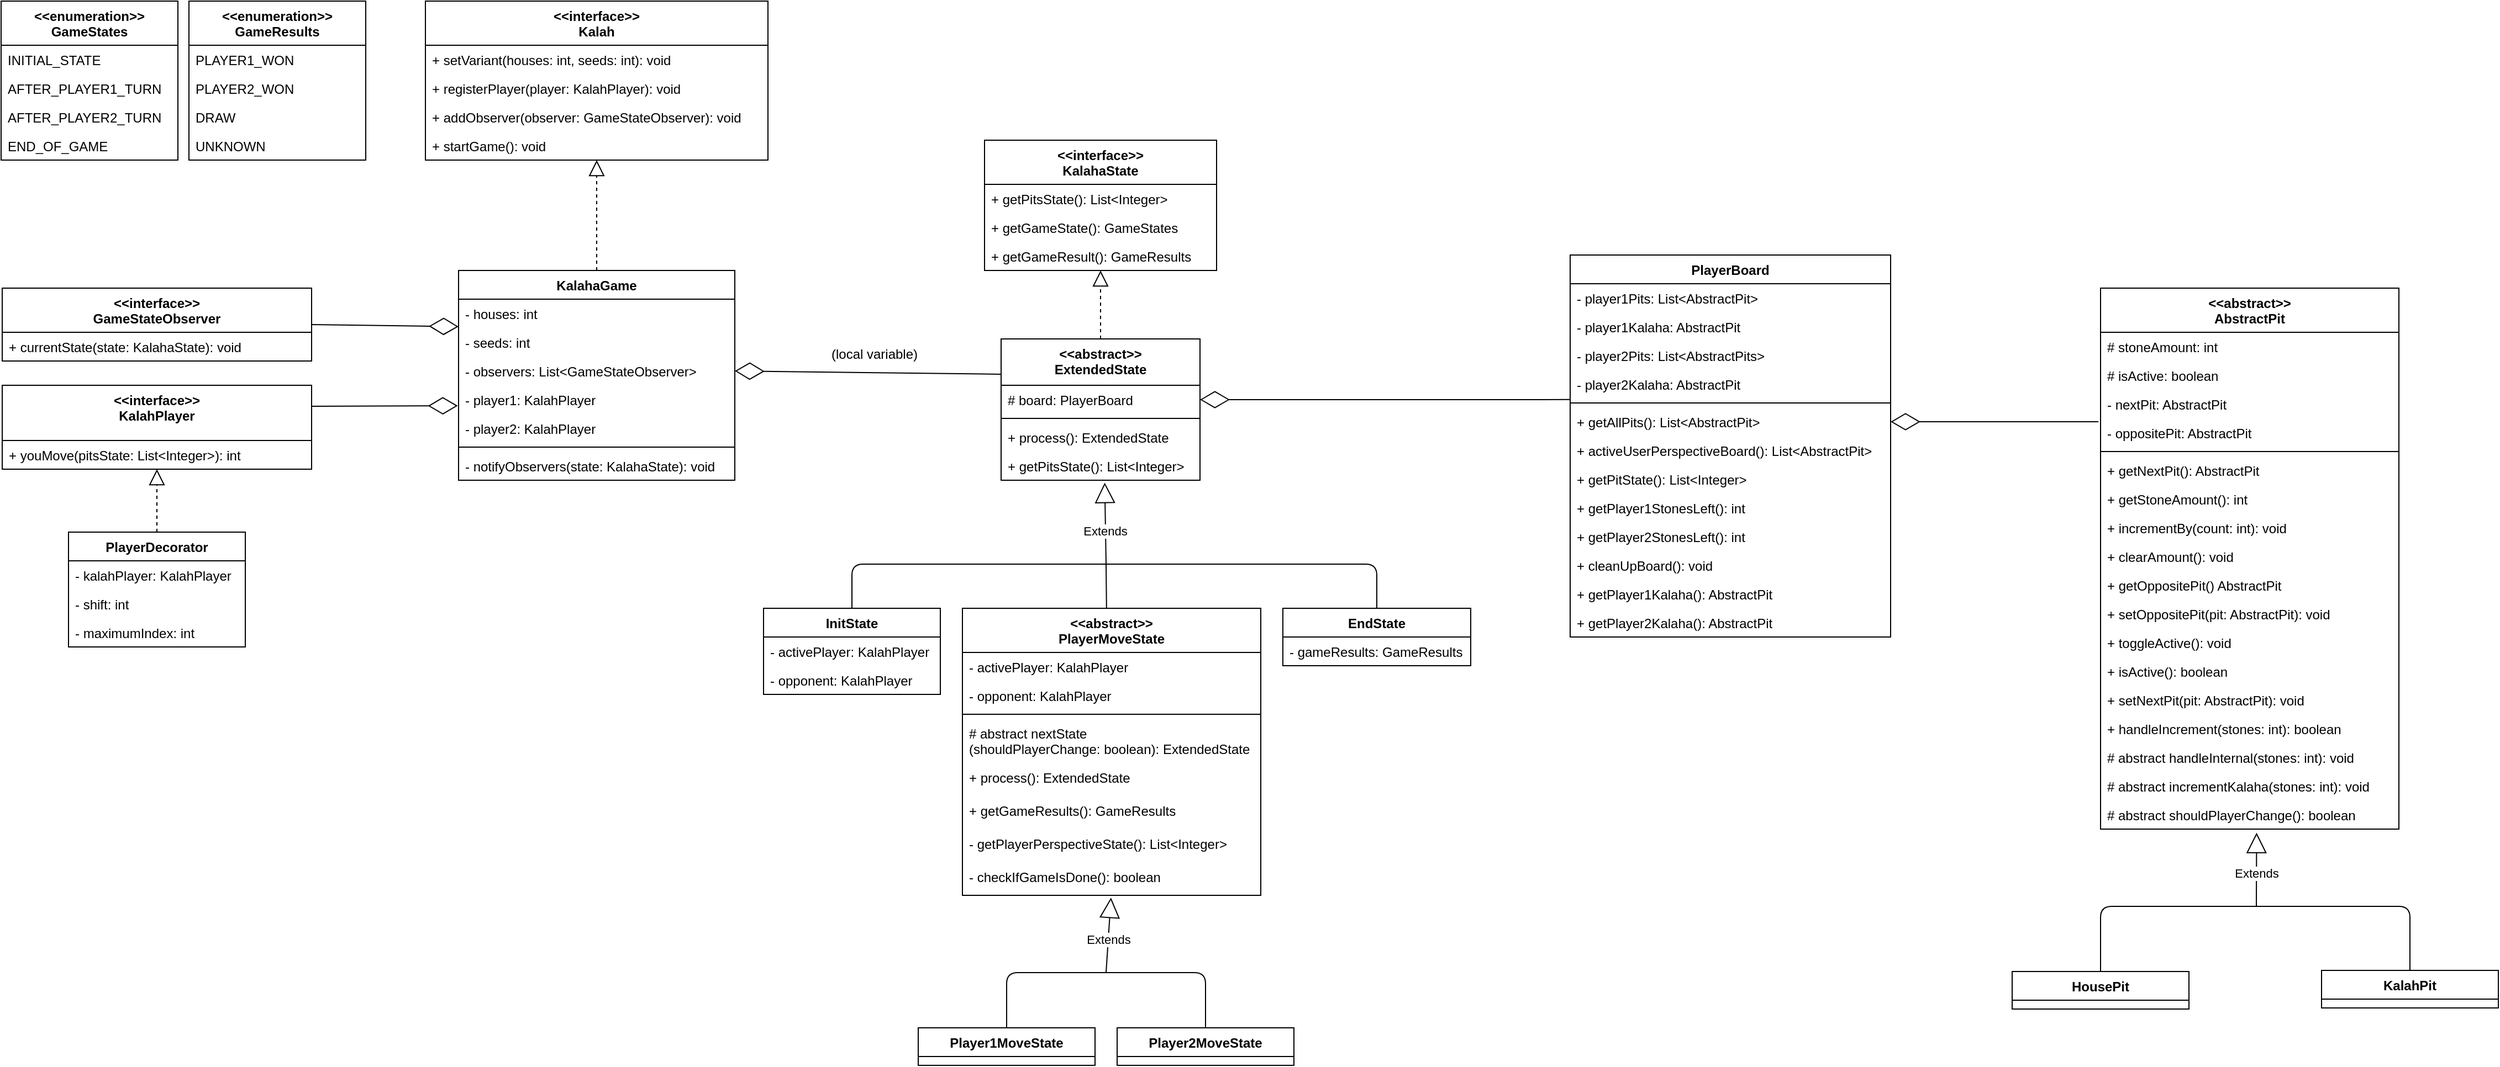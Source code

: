 <mxfile version="14.6.13" type="device"><diagram id="C5RBs43oDa-KdzZeNtuy" name="Page-1"><mxGraphModel dx="2145" dy="1399" grid="1" gridSize="10" guides="1" tooltips="1" connect="1" arrows="1" fold="1" page="1" pageScale="1" pageWidth="827" pageHeight="1169" math="0" shadow="0"><root><mxCell id="WIyWlLk6GJQsqaUBKTNV-0"/><mxCell id="WIyWlLk6GJQsqaUBKTNV-1" parent="WIyWlLk6GJQsqaUBKTNV-0"/><mxCell id="I5Z_wBE2CH7fRbXkbS-5-0" value="&lt;&lt;interface&gt;&gt;&#10;KalahaState" style="swimlane;fontStyle=1;align=center;verticalAlign=top;childLayout=stackLayout;horizontal=1;startSize=40;horizontalStack=0;resizeParent=1;resizeParentMax=0;resizeLast=0;collapsible=1;marginBottom=0;" vertex="1" parent="WIyWlLk6GJQsqaUBKTNV-1"><mxGeometry x="1850" y="416" width="210" height="118" as="geometry"/></mxCell><mxCell id="I5Z_wBE2CH7fRbXkbS-5-1" value="+ getPitsState(): List&lt;Integer&gt;" style="text;strokeColor=none;fillColor=none;align=left;verticalAlign=top;spacingLeft=4;spacingRight=4;overflow=hidden;rotatable=0;points=[[0,0.5],[1,0.5]];portConstraint=eastwest;" vertex="1" parent="I5Z_wBE2CH7fRbXkbS-5-0"><mxGeometry y="40" width="210" height="26" as="geometry"/></mxCell><mxCell id="I5Z_wBE2CH7fRbXkbS-5-3" value="+ getGameState(): GameStates" style="text;strokeColor=none;fillColor=none;align=left;verticalAlign=top;spacingLeft=4;spacingRight=4;overflow=hidden;rotatable=0;points=[[0,0.5],[1,0.5]];portConstraint=eastwest;" vertex="1" parent="I5Z_wBE2CH7fRbXkbS-5-0"><mxGeometry y="66" width="210" height="26" as="geometry"/></mxCell><mxCell id="I5Z_wBE2CH7fRbXkbS-5-17" value="+ getGameResult(): GameResults" style="text;strokeColor=none;fillColor=none;align=left;verticalAlign=top;spacingLeft=4;spacingRight=4;overflow=hidden;rotatable=0;points=[[0,0.5],[1,0.5]];portConstraint=eastwest;" vertex="1" parent="I5Z_wBE2CH7fRbXkbS-5-0"><mxGeometry y="92" width="210" height="26" as="geometry"/></mxCell><mxCell id="I5Z_wBE2CH7fRbXkbS-5-4" value="&lt;&lt;enumeration&gt;&gt;&#10;GameResults" style="swimlane;fontStyle=1;align=center;verticalAlign=top;childLayout=stackLayout;horizontal=1;startSize=40;horizontalStack=0;resizeParent=1;resizeParentMax=0;resizeLast=0;collapsible=1;marginBottom=0;" vertex="1" parent="WIyWlLk6GJQsqaUBKTNV-1"><mxGeometry x="1130" y="290" width="160" height="144" as="geometry"/></mxCell><mxCell id="I5Z_wBE2CH7fRbXkbS-5-5" value="PLAYER1_WON" style="text;strokeColor=none;fillColor=none;align=left;verticalAlign=top;spacingLeft=4;spacingRight=4;overflow=hidden;rotatable=0;points=[[0,0.5],[1,0.5]];portConstraint=eastwest;" vertex="1" parent="I5Z_wBE2CH7fRbXkbS-5-4"><mxGeometry y="40" width="160" height="26" as="geometry"/></mxCell><mxCell id="I5Z_wBE2CH7fRbXkbS-5-14" value="PLAYER2_WON" style="text;strokeColor=none;fillColor=none;align=left;verticalAlign=top;spacingLeft=4;spacingRight=4;overflow=hidden;rotatable=0;points=[[0,0.5],[1,0.5]];portConstraint=eastwest;" vertex="1" parent="I5Z_wBE2CH7fRbXkbS-5-4"><mxGeometry y="66" width="160" height="26" as="geometry"/></mxCell><mxCell id="I5Z_wBE2CH7fRbXkbS-5-15" value="DRAW" style="text;strokeColor=none;fillColor=none;align=left;verticalAlign=top;spacingLeft=4;spacingRight=4;overflow=hidden;rotatable=0;points=[[0,0.5],[1,0.5]];portConstraint=eastwest;" vertex="1" parent="I5Z_wBE2CH7fRbXkbS-5-4"><mxGeometry y="92" width="160" height="26" as="geometry"/></mxCell><mxCell id="I5Z_wBE2CH7fRbXkbS-5-16" value="UNKNOWN" style="text;strokeColor=none;fillColor=none;align=left;verticalAlign=top;spacingLeft=4;spacingRight=4;overflow=hidden;rotatable=0;points=[[0,0.5],[1,0.5]];portConstraint=eastwest;" vertex="1" parent="I5Z_wBE2CH7fRbXkbS-5-4"><mxGeometry y="118" width="160" height="26" as="geometry"/></mxCell><mxCell id="I5Z_wBE2CH7fRbXkbS-5-8" value="&lt;&lt;enumeration&gt;&gt;&#10;GameStates" style="swimlane;fontStyle=1;align=center;verticalAlign=top;childLayout=stackLayout;horizontal=1;startSize=40;horizontalStack=0;resizeParent=1;resizeParentMax=0;resizeLast=0;collapsible=1;marginBottom=0;" vertex="1" parent="WIyWlLk6GJQsqaUBKTNV-1"><mxGeometry x="960" y="290" width="160" height="144" as="geometry"/></mxCell><mxCell id="I5Z_wBE2CH7fRbXkbS-5-9" value="INITIAL_STATE" style="text;strokeColor=none;fillColor=none;align=left;verticalAlign=top;spacingLeft=4;spacingRight=4;overflow=hidden;rotatable=0;points=[[0,0.5],[1,0.5]];portConstraint=eastwest;" vertex="1" parent="I5Z_wBE2CH7fRbXkbS-5-8"><mxGeometry y="40" width="160" height="26" as="geometry"/></mxCell><mxCell id="I5Z_wBE2CH7fRbXkbS-5-11" value="AFTER_PLAYER1_TURN" style="text;strokeColor=none;fillColor=none;align=left;verticalAlign=top;spacingLeft=4;spacingRight=4;overflow=hidden;rotatable=0;points=[[0,0.5],[1,0.5]];portConstraint=eastwest;" vertex="1" parent="I5Z_wBE2CH7fRbXkbS-5-8"><mxGeometry y="66" width="160" height="26" as="geometry"/></mxCell><mxCell id="I5Z_wBE2CH7fRbXkbS-5-12" value="AFTER_PLAYER2_TURN" style="text;strokeColor=none;fillColor=none;align=left;verticalAlign=top;spacingLeft=4;spacingRight=4;overflow=hidden;rotatable=0;points=[[0,0.5],[1,0.5]];portConstraint=eastwest;" vertex="1" parent="I5Z_wBE2CH7fRbXkbS-5-8"><mxGeometry y="92" width="160" height="26" as="geometry"/></mxCell><mxCell id="I5Z_wBE2CH7fRbXkbS-5-13" value="END_OF_GAME" style="text;strokeColor=none;fillColor=none;align=left;verticalAlign=top;spacingLeft=4;spacingRight=4;overflow=hidden;rotatable=0;points=[[0,0.5],[1,0.5]];portConstraint=eastwest;" vertex="1" parent="I5Z_wBE2CH7fRbXkbS-5-8"><mxGeometry y="118" width="160" height="26" as="geometry"/></mxCell><mxCell id="I5Z_wBE2CH7fRbXkbS-5-19" value="&lt;&lt;interface&gt;&gt;&#10;KalahPlayer" style="swimlane;fontStyle=1;align=center;verticalAlign=top;childLayout=stackLayout;horizontal=1;startSize=50;horizontalStack=0;resizeParent=1;resizeParentMax=0;resizeLast=0;collapsible=1;marginBottom=0;" vertex="1" parent="WIyWlLk6GJQsqaUBKTNV-1"><mxGeometry x="961" y="638" width="280" height="76" as="geometry"/></mxCell><mxCell id="I5Z_wBE2CH7fRbXkbS-5-20" value="+ youMove(pitsState: List&lt;Integer&gt;): int" style="text;strokeColor=none;fillColor=none;align=left;verticalAlign=top;spacingLeft=4;spacingRight=4;overflow=hidden;rotatable=0;points=[[0,0.5],[1,0.5]];portConstraint=eastwest;" vertex="1" parent="I5Z_wBE2CH7fRbXkbS-5-19"><mxGeometry y="50" width="280" height="26" as="geometry"/></mxCell><mxCell id="I5Z_wBE2CH7fRbXkbS-5-23" value="&lt;&lt;interface&gt;&gt;&#10;Kalah" style="swimlane;fontStyle=1;align=center;verticalAlign=top;childLayout=stackLayout;horizontal=1;startSize=40;horizontalStack=0;resizeParent=1;resizeParentMax=0;resizeLast=0;collapsible=1;marginBottom=0;" vertex="1" parent="WIyWlLk6GJQsqaUBKTNV-1"><mxGeometry x="1344" y="290" width="310" height="144" as="geometry"/></mxCell><mxCell id="I5Z_wBE2CH7fRbXkbS-5-24" value="+ setVariant(houses: int, seeds: int): void" style="text;strokeColor=none;fillColor=none;align=left;verticalAlign=top;spacingLeft=4;spacingRight=4;overflow=hidden;rotatable=0;points=[[0,0.5],[1,0.5]];portConstraint=eastwest;" vertex="1" parent="I5Z_wBE2CH7fRbXkbS-5-23"><mxGeometry y="40" width="310" height="26" as="geometry"/></mxCell><mxCell id="I5Z_wBE2CH7fRbXkbS-5-26" value="+ registerPlayer(player: KalahPlayer): void" style="text;strokeColor=none;fillColor=none;align=left;verticalAlign=top;spacingLeft=4;spacingRight=4;overflow=hidden;rotatable=0;points=[[0,0.5],[1,0.5]];portConstraint=eastwest;" vertex="1" parent="I5Z_wBE2CH7fRbXkbS-5-23"><mxGeometry y="66" width="310" height="26" as="geometry"/></mxCell><mxCell id="I5Z_wBE2CH7fRbXkbS-5-27" value="+ addObserver(observer: GameStateObserver): void" style="text;strokeColor=none;fillColor=none;align=left;verticalAlign=top;spacingLeft=4;spacingRight=4;overflow=hidden;rotatable=0;points=[[0,0.5],[1,0.5]];portConstraint=eastwest;" vertex="1" parent="I5Z_wBE2CH7fRbXkbS-5-23"><mxGeometry y="92" width="310" height="26" as="geometry"/></mxCell><mxCell id="I5Z_wBE2CH7fRbXkbS-5-28" value="+ startGame(): void" style="text;strokeColor=none;fillColor=none;align=left;verticalAlign=top;spacingLeft=4;spacingRight=4;overflow=hidden;rotatable=0;points=[[0,0.5],[1,0.5]];portConstraint=eastwest;" vertex="1" parent="I5Z_wBE2CH7fRbXkbS-5-23"><mxGeometry y="118" width="310" height="26" as="geometry"/></mxCell><mxCell id="I5Z_wBE2CH7fRbXkbS-5-29" value="&lt;&lt;interface&gt;&gt;&#10;GameStateObserver" style="swimlane;fontStyle=1;align=center;verticalAlign=top;childLayout=stackLayout;horizontal=1;startSize=40;horizontalStack=0;resizeParent=1;resizeParentMax=0;resizeLast=0;collapsible=1;marginBottom=0;" vertex="1" parent="WIyWlLk6GJQsqaUBKTNV-1"><mxGeometry x="961" y="550" width="280" height="66" as="geometry"/></mxCell><mxCell id="I5Z_wBE2CH7fRbXkbS-5-30" value="+ currentState(state: KalahaState): void" style="text;strokeColor=none;fillColor=none;align=left;verticalAlign=top;spacingLeft=4;spacingRight=4;overflow=hidden;rotatable=0;points=[[0,0.5],[1,0.5]];portConstraint=eastwest;" vertex="1" parent="I5Z_wBE2CH7fRbXkbS-5-29"><mxGeometry y="40" width="280" height="26" as="geometry"/></mxCell><mxCell id="I5Z_wBE2CH7fRbXkbS-5-33" value="KalahaGame" style="swimlane;fontStyle=1;align=center;verticalAlign=top;childLayout=stackLayout;horizontal=1;startSize=26;horizontalStack=0;resizeParent=1;resizeParentMax=0;resizeLast=0;collapsible=1;marginBottom=0;" vertex="1" parent="WIyWlLk6GJQsqaUBKTNV-1"><mxGeometry x="1374" y="534" width="250" height="190" as="geometry"/></mxCell><mxCell id="I5Z_wBE2CH7fRbXkbS-5-34" value="- houses: int" style="text;strokeColor=none;fillColor=none;align=left;verticalAlign=top;spacingLeft=4;spacingRight=4;overflow=hidden;rotatable=0;points=[[0,0.5],[1,0.5]];portConstraint=eastwest;" vertex="1" parent="I5Z_wBE2CH7fRbXkbS-5-33"><mxGeometry y="26" width="250" height="26" as="geometry"/></mxCell><mxCell id="I5Z_wBE2CH7fRbXkbS-5-37" value="- seeds: int" style="text;strokeColor=none;fillColor=none;align=left;verticalAlign=top;spacingLeft=4;spacingRight=4;overflow=hidden;rotatable=0;points=[[0,0.5],[1,0.5]];portConstraint=eastwest;" vertex="1" parent="I5Z_wBE2CH7fRbXkbS-5-33"><mxGeometry y="52" width="250" height="26" as="geometry"/></mxCell><mxCell id="I5Z_wBE2CH7fRbXkbS-5-38" value="- observers: List&lt;GameStateObserver&gt;" style="text;strokeColor=none;fillColor=none;align=left;verticalAlign=top;spacingLeft=4;spacingRight=4;overflow=hidden;rotatable=0;points=[[0,0.5],[1,0.5]];portConstraint=eastwest;" vertex="1" parent="I5Z_wBE2CH7fRbXkbS-5-33"><mxGeometry y="78" width="250" height="26" as="geometry"/></mxCell><mxCell id="I5Z_wBE2CH7fRbXkbS-5-39" value="- player1: KalahPlayer" style="text;strokeColor=none;fillColor=none;align=left;verticalAlign=top;spacingLeft=4;spacingRight=4;overflow=hidden;rotatable=0;points=[[0,0.5],[1,0.5]];portConstraint=eastwest;" vertex="1" parent="I5Z_wBE2CH7fRbXkbS-5-33"><mxGeometry y="104" width="250" height="26" as="geometry"/></mxCell><mxCell id="I5Z_wBE2CH7fRbXkbS-5-40" value="- player2: KalahPlayer" style="text;strokeColor=none;fillColor=none;align=left;verticalAlign=top;spacingLeft=4;spacingRight=4;overflow=hidden;rotatable=0;points=[[0,0.5],[1,0.5]];portConstraint=eastwest;" vertex="1" parent="I5Z_wBE2CH7fRbXkbS-5-33"><mxGeometry y="130" width="250" height="26" as="geometry"/></mxCell><mxCell id="I5Z_wBE2CH7fRbXkbS-5-35" value="" style="line;strokeWidth=1;fillColor=none;align=left;verticalAlign=middle;spacingTop=-1;spacingLeft=3;spacingRight=3;rotatable=0;labelPosition=right;points=[];portConstraint=eastwest;" vertex="1" parent="I5Z_wBE2CH7fRbXkbS-5-33"><mxGeometry y="156" width="250" height="8" as="geometry"/></mxCell><mxCell id="I5Z_wBE2CH7fRbXkbS-5-36" value="- notifyObservers(state: KalahaState): void" style="text;strokeColor=none;fillColor=none;align=left;verticalAlign=top;spacingLeft=4;spacingRight=4;overflow=hidden;rotatable=0;points=[[0,0.5],[1,0.5]];portConstraint=eastwest;" vertex="1" parent="I5Z_wBE2CH7fRbXkbS-5-33"><mxGeometry y="164" width="250" height="26" as="geometry"/></mxCell><mxCell id="I5Z_wBE2CH7fRbXkbS-5-41" value="" style="endArrow=block;dashed=1;endFill=0;endSize=12;html=1;exitX=0.5;exitY=0;exitDx=0;exitDy=0;entryX=0.5;entryY=1;entryDx=0;entryDy=0;" edge="1" parent="WIyWlLk6GJQsqaUBKTNV-1" source="I5Z_wBE2CH7fRbXkbS-5-33" target="I5Z_wBE2CH7fRbXkbS-5-23"><mxGeometry width="160" relative="1" as="geometry"><mxPoint x="1570" y="650" as="sourcePoint"/><mxPoint x="1500" y="470" as="targetPoint"/></mxGeometry></mxCell><mxCell id="I5Z_wBE2CH7fRbXkbS-5-42" value="" style="endArrow=diamondThin;endFill=0;endSize=24;html=1;exitX=1;exitY=0.25;exitDx=0;exitDy=0;entryX=-0.003;entryY=0.714;entryDx=0;entryDy=0;entryPerimeter=0;" edge="1" parent="WIyWlLk6GJQsqaUBKTNV-1" source="I5Z_wBE2CH7fRbXkbS-5-19" target="I5Z_wBE2CH7fRbXkbS-5-39"><mxGeometry width="160" relative="1" as="geometry"><mxPoint x="1420" y="670" as="sourcePoint"/><mxPoint x="1580" y="670" as="targetPoint"/></mxGeometry></mxCell><mxCell id="I5Z_wBE2CH7fRbXkbS-5-43" value="PlayerDecorator" style="swimlane;fontStyle=1;align=center;verticalAlign=top;childLayout=stackLayout;horizontal=1;startSize=26;horizontalStack=0;resizeParent=1;resizeParentMax=0;resizeLast=0;collapsible=1;marginBottom=0;" vertex="1" parent="WIyWlLk6GJQsqaUBKTNV-1"><mxGeometry x="1021" y="771" width="160" height="104" as="geometry"/></mxCell><mxCell id="I5Z_wBE2CH7fRbXkbS-5-44" value="- kalahPlayer: KalahPlayer" style="text;strokeColor=none;fillColor=none;align=left;verticalAlign=top;spacingLeft=4;spacingRight=4;overflow=hidden;rotatable=0;points=[[0,0.5],[1,0.5]];portConstraint=eastwest;" vertex="1" parent="I5Z_wBE2CH7fRbXkbS-5-43"><mxGeometry y="26" width="160" height="26" as="geometry"/></mxCell><mxCell id="I5Z_wBE2CH7fRbXkbS-5-47" value="- shift: int" style="text;strokeColor=none;fillColor=none;align=left;verticalAlign=top;spacingLeft=4;spacingRight=4;overflow=hidden;rotatable=0;points=[[0,0.5],[1,0.5]];portConstraint=eastwest;" vertex="1" parent="I5Z_wBE2CH7fRbXkbS-5-43"><mxGeometry y="52" width="160" height="26" as="geometry"/></mxCell><mxCell id="I5Z_wBE2CH7fRbXkbS-5-48" value="- maximumIndex: int" style="text;strokeColor=none;fillColor=none;align=left;verticalAlign=top;spacingLeft=4;spacingRight=4;overflow=hidden;rotatable=0;points=[[0,0.5],[1,0.5]];portConstraint=eastwest;" vertex="1" parent="I5Z_wBE2CH7fRbXkbS-5-43"><mxGeometry y="78" width="160" height="26" as="geometry"/></mxCell><mxCell id="I5Z_wBE2CH7fRbXkbS-5-49" value="" style="endArrow=block;dashed=1;endFill=0;endSize=12;html=1;exitX=0.5;exitY=0;exitDx=0;exitDy=0;entryX=0.5;entryY=1;entryDx=0;entryDy=0;" edge="1" parent="WIyWlLk6GJQsqaUBKTNV-1" source="I5Z_wBE2CH7fRbXkbS-5-43" target="I5Z_wBE2CH7fRbXkbS-5-19"><mxGeometry width="160" relative="1" as="geometry"><mxPoint x="1130" y="750" as="sourcePoint"/><mxPoint x="1290" y="750" as="targetPoint"/></mxGeometry></mxCell><mxCell id="I5Z_wBE2CH7fRbXkbS-5-50" value="&lt;&lt;abstract&gt;&gt;&#10;ExtendedState" style="swimlane;fontStyle=1;align=center;verticalAlign=top;childLayout=stackLayout;horizontal=1;startSize=42;horizontalStack=0;resizeParent=1;resizeParentMax=0;resizeLast=0;collapsible=1;marginBottom=0;" vertex="1" parent="WIyWlLk6GJQsqaUBKTNV-1"><mxGeometry x="1865" y="596" width="180" height="128" as="geometry"/></mxCell><mxCell id="I5Z_wBE2CH7fRbXkbS-5-51" value="# board: PlayerBoard" style="text;strokeColor=none;fillColor=none;align=left;verticalAlign=top;spacingLeft=4;spacingRight=4;overflow=hidden;rotatable=0;points=[[0,0.5],[1,0.5]];portConstraint=eastwest;" vertex="1" parent="I5Z_wBE2CH7fRbXkbS-5-50"><mxGeometry y="42" width="180" height="26" as="geometry"/></mxCell><mxCell id="I5Z_wBE2CH7fRbXkbS-5-52" value="" style="line;strokeWidth=1;fillColor=none;align=left;verticalAlign=middle;spacingTop=-1;spacingLeft=3;spacingRight=3;rotatable=0;labelPosition=right;points=[];portConstraint=eastwest;" vertex="1" parent="I5Z_wBE2CH7fRbXkbS-5-50"><mxGeometry y="68" width="180" height="8" as="geometry"/></mxCell><mxCell id="I5Z_wBE2CH7fRbXkbS-5-53" value="+ process(): ExtendedState" style="text;strokeColor=none;fillColor=none;align=left;verticalAlign=top;spacingLeft=4;spacingRight=4;overflow=hidden;rotatable=0;points=[[0,0.5],[1,0.5]];portConstraint=eastwest;" vertex="1" parent="I5Z_wBE2CH7fRbXkbS-5-50"><mxGeometry y="76" width="180" height="26" as="geometry"/></mxCell><mxCell id="I5Z_wBE2CH7fRbXkbS-5-55" value="+ getPitsState(): List&lt;Integer&gt;" style="text;strokeColor=none;fillColor=none;align=left;verticalAlign=top;spacingLeft=4;spacingRight=4;overflow=hidden;rotatable=0;points=[[0,0.5],[1,0.5]];portConstraint=eastwest;" vertex="1" parent="I5Z_wBE2CH7fRbXkbS-5-50"><mxGeometry y="102" width="180" height="26" as="geometry"/></mxCell><mxCell id="I5Z_wBE2CH7fRbXkbS-5-54" value="" style="endArrow=block;dashed=1;endFill=0;endSize=12;html=1;exitX=0.5;exitY=0;exitDx=0;exitDy=0;entryX=0.5;entryY=1;entryDx=0;entryDy=0;" edge="1" parent="WIyWlLk6GJQsqaUBKTNV-1" source="I5Z_wBE2CH7fRbXkbS-5-50" target="I5Z_wBE2CH7fRbXkbS-5-0"><mxGeometry width="160" relative="1" as="geometry"><mxPoint x="1800" y="590" as="sourcePoint"/><mxPoint x="1960" y="590" as="targetPoint"/></mxGeometry></mxCell><mxCell id="I5Z_wBE2CH7fRbXkbS-5-60" value="InitState" style="swimlane;fontStyle=1;align=center;verticalAlign=top;childLayout=stackLayout;horizontal=1;startSize=26;horizontalStack=0;resizeParent=1;resizeParentMax=0;resizeLast=0;collapsible=1;marginBottom=0;" vertex="1" parent="WIyWlLk6GJQsqaUBKTNV-1"><mxGeometry x="1650" y="840" width="160" height="78" as="geometry"/></mxCell><mxCell id="I5Z_wBE2CH7fRbXkbS-5-61" value="- activePlayer: KalahPlayer" style="text;strokeColor=none;fillColor=none;align=left;verticalAlign=top;spacingLeft=4;spacingRight=4;overflow=hidden;rotatable=0;points=[[0,0.5],[1,0.5]];portConstraint=eastwest;" vertex="1" parent="I5Z_wBE2CH7fRbXkbS-5-60"><mxGeometry y="26" width="160" height="26" as="geometry"/></mxCell><mxCell id="I5Z_wBE2CH7fRbXkbS-5-64" value="- opponent: KalahPlayer" style="text;strokeColor=none;fillColor=none;align=left;verticalAlign=top;spacingLeft=4;spacingRight=4;overflow=hidden;rotatable=0;points=[[0,0.5],[1,0.5]];portConstraint=eastwest;" vertex="1" parent="I5Z_wBE2CH7fRbXkbS-5-60"><mxGeometry y="52" width="160" height="26" as="geometry"/></mxCell><mxCell id="I5Z_wBE2CH7fRbXkbS-5-66" value="&lt;&lt;abstract&gt;&gt;&#10;PlayerMoveState" style="swimlane;fontStyle=1;align=center;verticalAlign=top;childLayout=stackLayout;horizontal=1;startSize=40;horizontalStack=0;resizeParent=1;resizeParentMax=0;resizeLast=0;collapsible=1;marginBottom=0;" vertex="1" parent="WIyWlLk6GJQsqaUBKTNV-1"><mxGeometry x="1830" y="840" width="270" height="260" as="geometry"/></mxCell><mxCell id="I5Z_wBE2CH7fRbXkbS-5-67" value="- activePlayer: KalahPlayer" style="text;strokeColor=none;fillColor=none;align=left;verticalAlign=top;spacingLeft=4;spacingRight=4;overflow=hidden;rotatable=0;points=[[0,0.5],[1,0.5]];portConstraint=eastwest;" vertex="1" parent="I5Z_wBE2CH7fRbXkbS-5-66"><mxGeometry y="40" width="270" height="26" as="geometry"/></mxCell><mxCell id="I5Z_wBE2CH7fRbXkbS-5-70" value="- opponent: KalahPlayer" style="text;strokeColor=none;fillColor=none;align=left;verticalAlign=top;spacingLeft=4;spacingRight=4;overflow=hidden;rotatable=0;points=[[0,0.5],[1,0.5]];portConstraint=eastwest;" vertex="1" parent="I5Z_wBE2CH7fRbXkbS-5-66"><mxGeometry y="66" width="270" height="26" as="geometry"/></mxCell><mxCell id="I5Z_wBE2CH7fRbXkbS-5-68" value="" style="line;strokeWidth=1;fillColor=none;align=left;verticalAlign=middle;spacingTop=-1;spacingLeft=3;spacingRight=3;rotatable=0;labelPosition=right;points=[];portConstraint=eastwest;" vertex="1" parent="I5Z_wBE2CH7fRbXkbS-5-66"><mxGeometry y="92" width="270" height="8" as="geometry"/></mxCell><mxCell id="I5Z_wBE2CH7fRbXkbS-5-69" value="# abstract nextState&#10;(shouldPlayerChange: boolean): ExtendedState" style="text;strokeColor=none;fillColor=none;align=left;verticalAlign=top;spacingLeft=4;spacingRight=4;overflow=hidden;rotatable=0;points=[[0,0.5],[1,0.5]];portConstraint=eastwest;" vertex="1" parent="I5Z_wBE2CH7fRbXkbS-5-66"><mxGeometry y="100" width="270" height="40" as="geometry"/></mxCell><mxCell id="I5Z_wBE2CH7fRbXkbS-5-76" value="+ process(): ExtendedState" style="text;strokeColor=none;fillColor=none;align=left;verticalAlign=top;spacingLeft=4;spacingRight=4;overflow=hidden;rotatable=0;points=[[0,0.5],[1,0.5]];portConstraint=eastwest;" vertex="1" parent="I5Z_wBE2CH7fRbXkbS-5-66"><mxGeometry y="140" width="270" height="30" as="geometry"/></mxCell><mxCell id="I5Z_wBE2CH7fRbXkbS-5-77" value="+ getGameResults(): GameResults" style="text;strokeColor=none;fillColor=none;align=left;verticalAlign=top;spacingLeft=4;spacingRight=4;overflow=hidden;rotatable=0;points=[[0,0.5],[1,0.5]];portConstraint=eastwest;" vertex="1" parent="I5Z_wBE2CH7fRbXkbS-5-66"><mxGeometry y="170" width="270" height="30" as="geometry"/></mxCell><mxCell id="I5Z_wBE2CH7fRbXkbS-5-78" value="- getPlayerPerspectiveState(): List&lt;Integer&gt;" style="text;strokeColor=none;fillColor=none;align=left;verticalAlign=top;spacingLeft=4;spacingRight=4;overflow=hidden;rotatable=0;points=[[0,0.5],[1,0.5]];portConstraint=eastwest;" vertex="1" parent="I5Z_wBE2CH7fRbXkbS-5-66"><mxGeometry y="200" width="270" height="30" as="geometry"/></mxCell><mxCell id="I5Z_wBE2CH7fRbXkbS-5-79" value="- checkIfGameIsDone(): boolean" style="text;strokeColor=none;fillColor=none;align=left;verticalAlign=top;spacingLeft=4;spacingRight=4;overflow=hidden;rotatable=0;points=[[0,0.5],[1,0.5]];portConstraint=eastwest;" vertex="1" parent="I5Z_wBE2CH7fRbXkbS-5-66"><mxGeometry y="230" width="270" height="30" as="geometry"/></mxCell><mxCell id="I5Z_wBE2CH7fRbXkbS-5-81" value="" style="endArrow=none;html=1;exitX=0.483;exitY=0.001;exitDx=0;exitDy=0;exitPerimeter=0;" edge="1" parent="WIyWlLk6GJQsqaUBKTNV-1" source="I5Z_wBE2CH7fRbXkbS-5-66"><mxGeometry width="50" height="50" relative="1" as="geometry"><mxPoint x="2020" y="920" as="sourcePoint"/><mxPoint x="1960" y="800" as="targetPoint"/></mxGeometry></mxCell><mxCell id="I5Z_wBE2CH7fRbXkbS-5-82" value="" style="endArrow=none;html=1;exitX=0.5;exitY=0;exitDx=0;exitDy=0;" edge="1" parent="WIyWlLk6GJQsqaUBKTNV-1" source="I5Z_wBE2CH7fRbXkbS-5-60"><mxGeometry width="50" height="50" relative="1" as="geometry"><mxPoint x="1960" y="880" as="sourcePoint"/><mxPoint x="1960" y="800" as="targetPoint"/><Array as="points"><mxPoint x="1730" y="800"/></Array></mxGeometry></mxCell><mxCell id="I5Z_wBE2CH7fRbXkbS-5-83" value="Extends" style="endArrow=block;endSize=16;endFill=0;html=1;entryX=0.521;entryY=1.085;entryDx=0;entryDy=0;entryPerimeter=0;" edge="1" parent="WIyWlLk6GJQsqaUBKTNV-1" target="I5Z_wBE2CH7fRbXkbS-5-55"><mxGeometry x="-0.187" y="1" width="160" relative="1" as="geometry"><mxPoint x="1960" y="800" as="sourcePoint"/><mxPoint x="1960" y="760" as="targetPoint"/><mxPoint as="offset"/></mxGeometry></mxCell><mxCell id="I5Z_wBE2CH7fRbXkbS-5-84" value="EndState" style="swimlane;fontStyle=1;align=center;verticalAlign=top;childLayout=stackLayout;horizontal=1;startSize=26;horizontalStack=0;resizeParent=1;resizeParentMax=0;resizeLast=0;collapsible=1;marginBottom=0;" vertex="1" parent="WIyWlLk6GJQsqaUBKTNV-1"><mxGeometry x="2120" y="840" width="170" height="52" as="geometry"/></mxCell><mxCell id="I5Z_wBE2CH7fRbXkbS-5-85" value="- gameResults: GameResults" style="text;strokeColor=none;fillColor=none;align=left;verticalAlign=top;spacingLeft=4;spacingRight=4;overflow=hidden;rotatable=0;points=[[0,0.5],[1,0.5]];portConstraint=eastwest;" vertex="1" parent="I5Z_wBE2CH7fRbXkbS-5-84"><mxGeometry y="26" width="170" height="26" as="geometry"/></mxCell><mxCell id="I5Z_wBE2CH7fRbXkbS-5-88" value="" style="endArrow=none;html=1;exitX=0.5;exitY=0;exitDx=0;exitDy=0;" edge="1" parent="WIyWlLk6GJQsqaUBKTNV-1" source="I5Z_wBE2CH7fRbXkbS-5-84"><mxGeometry width="50" height="50" relative="1" as="geometry"><mxPoint x="2100" y="880" as="sourcePoint"/><mxPoint x="1960" y="800" as="targetPoint"/><Array as="points"><mxPoint x="2205" y="800"/></Array></mxGeometry></mxCell><mxCell id="I5Z_wBE2CH7fRbXkbS-5-89" value="Player2MoveState" style="swimlane;fontStyle=1;align=center;verticalAlign=top;childLayout=stackLayout;horizontal=1;startSize=26;horizontalStack=0;resizeParent=1;resizeParentMax=0;resizeLast=0;collapsible=1;marginBottom=0;" vertex="1" parent="WIyWlLk6GJQsqaUBKTNV-1"><mxGeometry x="1970" y="1220" width="160" height="34" as="geometry"/></mxCell><mxCell id="I5Z_wBE2CH7fRbXkbS-5-93" value="Player1MoveState" style="swimlane;fontStyle=1;align=center;verticalAlign=top;childLayout=stackLayout;horizontal=1;startSize=26;horizontalStack=0;resizeParent=1;resizeParentMax=0;resizeLast=0;collapsible=1;marginBottom=0;" vertex="1" parent="WIyWlLk6GJQsqaUBKTNV-1"><mxGeometry x="1790" y="1220" width="160" height="34" as="geometry"/></mxCell><mxCell id="I5Z_wBE2CH7fRbXkbS-5-97" value="" style="endArrow=none;html=1;exitX=0.5;exitY=0;exitDx=0;exitDy=0;" edge="1" parent="WIyWlLk6GJQsqaUBKTNV-1" source="I5Z_wBE2CH7fRbXkbS-5-93"><mxGeometry width="50" height="50" relative="1" as="geometry"><mxPoint x="2100" y="1150" as="sourcePoint"/><mxPoint x="1960" y="1170" as="targetPoint"/><Array as="points"><mxPoint x="1870" y="1170"/></Array></mxGeometry></mxCell><mxCell id="I5Z_wBE2CH7fRbXkbS-5-98" value="" style="endArrow=none;html=1;exitX=0.5;exitY=0;exitDx=0;exitDy=0;" edge="1" parent="WIyWlLk6GJQsqaUBKTNV-1" source="I5Z_wBE2CH7fRbXkbS-5-89"><mxGeometry width="50" height="50" relative="1" as="geometry"><mxPoint x="2110" y="1160" as="sourcePoint"/><mxPoint x="1960" y="1170" as="targetPoint"/><Array as="points"><mxPoint x="2050" y="1170"/></Array></mxGeometry></mxCell><mxCell id="I5Z_wBE2CH7fRbXkbS-5-99" value="Extends" style="endArrow=block;endSize=16;endFill=0;html=1;entryX=0.498;entryY=1.069;entryDx=0;entryDy=0;entryPerimeter=0;" edge="1" parent="WIyWlLk6GJQsqaUBKTNV-1" target="I5Z_wBE2CH7fRbXkbS-5-79"><mxGeometry x="-0.117" width="160" relative="1" as="geometry"><mxPoint x="1960" y="1170" as="sourcePoint"/><mxPoint x="2210" y="1120" as="targetPoint"/><mxPoint as="offset"/></mxGeometry></mxCell><mxCell id="I5Z_wBE2CH7fRbXkbS-5-100" value="PlayerBoard" style="swimlane;fontStyle=1;align=center;verticalAlign=top;childLayout=stackLayout;horizontal=1;startSize=26;horizontalStack=0;resizeParent=1;resizeParentMax=0;resizeLast=0;collapsible=1;marginBottom=0;" vertex="1" parent="WIyWlLk6GJQsqaUBKTNV-1"><mxGeometry x="2380" y="520" width="290" height="346" as="geometry"/></mxCell><mxCell id="I5Z_wBE2CH7fRbXkbS-5-101" value="- player1Pits: List&lt;AbstractPit&gt;" style="text;strokeColor=none;fillColor=none;align=left;verticalAlign=top;spacingLeft=4;spacingRight=4;overflow=hidden;rotatable=0;points=[[0,0.5],[1,0.5]];portConstraint=eastwest;" vertex="1" parent="I5Z_wBE2CH7fRbXkbS-5-100"><mxGeometry y="26" width="290" height="26" as="geometry"/></mxCell><mxCell id="I5Z_wBE2CH7fRbXkbS-5-104" value="- player1Kalaha: AbstractPit" style="text;strokeColor=none;fillColor=none;align=left;verticalAlign=top;spacingLeft=4;spacingRight=4;overflow=hidden;rotatable=0;points=[[0,0.5],[1,0.5]];portConstraint=eastwest;" vertex="1" parent="I5Z_wBE2CH7fRbXkbS-5-100"><mxGeometry y="52" width="290" height="26" as="geometry"/></mxCell><mxCell id="I5Z_wBE2CH7fRbXkbS-5-105" value="- player2Pits: List&lt;AbstractPits&gt;" style="text;strokeColor=none;fillColor=none;align=left;verticalAlign=top;spacingLeft=4;spacingRight=4;overflow=hidden;rotatable=0;points=[[0,0.5],[1,0.5]];portConstraint=eastwest;" vertex="1" parent="I5Z_wBE2CH7fRbXkbS-5-100"><mxGeometry y="78" width="290" height="26" as="geometry"/></mxCell><mxCell id="I5Z_wBE2CH7fRbXkbS-5-106" value="- player2Kalaha: AbstractPit" style="text;strokeColor=none;fillColor=none;align=left;verticalAlign=top;spacingLeft=4;spacingRight=4;overflow=hidden;rotatable=0;points=[[0,0.5],[1,0.5]];portConstraint=eastwest;" vertex="1" parent="I5Z_wBE2CH7fRbXkbS-5-100"><mxGeometry y="104" width="290" height="26" as="geometry"/></mxCell><mxCell id="I5Z_wBE2CH7fRbXkbS-5-102" value="" style="line;strokeWidth=1;fillColor=none;align=left;verticalAlign=middle;spacingTop=-1;spacingLeft=3;spacingRight=3;rotatable=0;labelPosition=right;points=[];portConstraint=eastwest;" vertex="1" parent="I5Z_wBE2CH7fRbXkbS-5-100"><mxGeometry y="130" width="290" height="8" as="geometry"/></mxCell><mxCell id="I5Z_wBE2CH7fRbXkbS-5-103" value="+ getAllPits(): List&lt;AbstractPit&gt;" style="text;strokeColor=none;fillColor=none;align=left;verticalAlign=top;spacingLeft=4;spacingRight=4;overflow=hidden;rotatable=0;points=[[0,0.5],[1,0.5]];portConstraint=eastwest;" vertex="1" parent="I5Z_wBE2CH7fRbXkbS-5-100"><mxGeometry y="138" width="290" height="26" as="geometry"/></mxCell><mxCell id="I5Z_wBE2CH7fRbXkbS-5-107" value="+ activeUserPerspectiveBoard(): List&lt;AbstractPit&gt;" style="text;strokeColor=none;fillColor=none;align=left;verticalAlign=top;spacingLeft=4;spacingRight=4;overflow=hidden;rotatable=0;points=[[0,0.5],[1,0.5]];portConstraint=eastwest;" vertex="1" parent="I5Z_wBE2CH7fRbXkbS-5-100"><mxGeometry y="164" width="290" height="26" as="geometry"/></mxCell><mxCell id="I5Z_wBE2CH7fRbXkbS-5-108" value="+ getPitState(): List&lt;Integer&gt;" style="text;strokeColor=none;fillColor=none;align=left;verticalAlign=top;spacingLeft=4;spacingRight=4;overflow=hidden;rotatable=0;points=[[0,0.5],[1,0.5]];portConstraint=eastwest;" vertex="1" parent="I5Z_wBE2CH7fRbXkbS-5-100"><mxGeometry y="190" width="290" height="26" as="geometry"/></mxCell><mxCell id="I5Z_wBE2CH7fRbXkbS-5-109" value="+ getPlayer1StonesLeft(): int" style="text;strokeColor=none;fillColor=none;align=left;verticalAlign=top;spacingLeft=4;spacingRight=4;overflow=hidden;rotatable=0;points=[[0,0.5],[1,0.5]];portConstraint=eastwest;" vertex="1" parent="I5Z_wBE2CH7fRbXkbS-5-100"><mxGeometry y="216" width="290" height="26" as="geometry"/></mxCell><mxCell id="I5Z_wBE2CH7fRbXkbS-5-110" value="+ getPlayer2StonesLeft(): int" style="text;strokeColor=none;fillColor=none;align=left;verticalAlign=top;spacingLeft=4;spacingRight=4;overflow=hidden;rotatable=0;points=[[0,0.5],[1,0.5]];portConstraint=eastwest;" vertex="1" parent="I5Z_wBE2CH7fRbXkbS-5-100"><mxGeometry y="242" width="290" height="26" as="geometry"/></mxCell><mxCell id="I5Z_wBE2CH7fRbXkbS-5-111" value="+ cleanUpBoard(): void" style="text;strokeColor=none;fillColor=none;align=left;verticalAlign=top;spacingLeft=4;spacingRight=4;overflow=hidden;rotatable=0;points=[[0,0.5],[1,0.5]];portConstraint=eastwest;" vertex="1" parent="I5Z_wBE2CH7fRbXkbS-5-100"><mxGeometry y="268" width="290" height="26" as="geometry"/></mxCell><mxCell id="I5Z_wBE2CH7fRbXkbS-5-112" value="+ getPlayer1Kalaha(): AbstractPit" style="text;strokeColor=none;fillColor=none;align=left;verticalAlign=top;spacingLeft=4;spacingRight=4;overflow=hidden;rotatable=0;points=[[0,0.5],[1,0.5]];portConstraint=eastwest;" vertex="1" parent="I5Z_wBE2CH7fRbXkbS-5-100"><mxGeometry y="294" width="290" height="26" as="geometry"/></mxCell><mxCell id="I5Z_wBE2CH7fRbXkbS-5-113" value="+ getPlayer2Kalaha(): AbstractPit" style="text;strokeColor=none;fillColor=none;align=left;verticalAlign=top;spacingLeft=4;spacingRight=4;overflow=hidden;rotatable=0;points=[[0,0.5],[1,0.5]];portConstraint=eastwest;" vertex="1" parent="I5Z_wBE2CH7fRbXkbS-5-100"><mxGeometry y="320" width="290" height="26" as="geometry"/></mxCell><mxCell id="I5Z_wBE2CH7fRbXkbS-5-114" value="" style="endArrow=diamondThin;endFill=0;endSize=24;html=1;entryX=1;entryY=0.5;entryDx=0;entryDy=0;exitX=0;exitY=1.036;exitDx=0;exitDy=0;exitPerimeter=0;" edge="1" parent="WIyWlLk6GJQsqaUBKTNV-1" source="I5Z_wBE2CH7fRbXkbS-5-106" target="I5Z_wBE2CH7fRbXkbS-5-51"><mxGeometry width="160" relative="1" as="geometry"><mxPoint x="2370" y="651" as="sourcePoint"/><mxPoint x="2500" y="780" as="targetPoint"/></mxGeometry></mxCell><mxCell id="I5Z_wBE2CH7fRbXkbS-5-115" value="&lt;&lt;abstract&gt;&gt;&#10;AbstractPit" style="swimlane;fontStyle=1;align=center;verticalAlign=top;childLayout=stackLayout;horizontal=1;startSize=40;horizontalStack=0;resizeParent=1;resizeParentMax=0;resizeLast=0;collapsible=1;marginBottom=0;" vertex="1" parent="WIyWlLk6GJQsqaUBKTNV-1"><mxGeometry x="2860" y="550" width="270" height="490" as="geometry"/></mxCell><mxCell id="I5Z_wBE2CH7fRbXkbS-5-116" value="# stoneAmount: int" style="text;strokeColor=none;fillColor=none;align=left;verticalAlign=top;spacingLeft=4;spacingRight=4;overflow=hidden;rotatable=0;points=[[0,0.5],[1,0.5]];portConstraint=eastwest;" vertex="1" parent="I5Z_wBE2CH7fRbXkbS-5-115"><mxGeometry y="40" width="270" height="26" as="geometry"/></mxCell><mxCell id="I5Z_wBE2CH7fRbXkbS-5-120" value="# isActive: boolean" style="text;strokeColor=none;fillColor=none;align=left;verticalAlign=top;spacingLeft=4;spacingRight=4;overflow=hidden;rotatable=0;points=[[0,0.5],[1,0.5]];portConstraint=eastwest;" vertex="1" parent="I5Z_wBE2CH7fRbXkbS-5-115"><mxGeometry y="66" width="270" height="26" as="geometry"/></mxCell><mxCell id="I5Z_wBE2CH7fRbXkbS-5-121" value="- nextPit: AbstractPit" style="text;strokeColor=none;fillColor=none;align=left;verticalAlign=top;spacingLeft=4;spacingRight=4;overflow=hidden;rotatable=0;points=[[0,0.5],[1,0.5]];portConstraint=eastwest;" vertex="1" parent="I5Z_wBE2CH7fRbXkbS-5-115"><mxGeometry y="92" width="270" height="26" as="geometry"/></mxCell><mxCell id="I5Z_wBE2CH7fRbXkbS-5-119" value="- oppositePit: AbstractPit" style="text;strokeColor=none;fillColor=none;align=left;verticalAlign=top;spacingLeft=4;spacingRight=4;overflow=hidden;rotatable=0;points=[[0,0.5],[1,0.5]];portConstraint=eastwest;" vertex="1" parent="I5Z_wBE2CH7fRbXkbS-5-115"><mxGeometry y="118" width="270" height="26" as="geometry"/></mxCell><mxCell id="I5Z_wBE2CH7fRbXkbS-5-117" value="" style="line;strokeWidth=1;fillColor=none;align=left;verticalAlign=middle;spacingTop=-1;spacingLeft=3;spacingRight=3;rotatable=0;labelPosition=right;points=[];portConstraint=eastwest;" vertex="1" parent="I5Z_wBE2CH7fRbXkbS-5-115"><mxGeometry y="144" width="270" height="8" as="geometry"/></mxCell><mxCell id="I5Z_wBE2CH7fRbXkbS-5-118" value="+ getNextPit(): AbstractPit" style="text;strokeColor=none;fillColor=none;align=left;verticalAlign=top;spacingLeft=4;spacingRight=4;overflow=hidden;rotatable=0;points=[[0,0.5],[1,0.5]];portConstraint=eastwest;" vertex="1" parent="I5Z_wBE2CH7fRbXkbS-5-115"><mxGeometry y="152" width="270" height="26" as="geometry"/></mxCell><mxCell id="I5Z_wBE2CH7fRbXkbS-5-122" value="+ getStoneAmount(): int" style="text;strokeColor=none;fillColor=none;align=left;verticalAlign=top;spacingLeft=4;spacingRight=4;overflow=hidden;rotatable=0;points=[[0,0.5],[1,0.5]];portConstraint=eastwest;" vertex="1" parent="I5Z_wBE2CH7fRbXkbS-5-115"><mxGeometry y="178" width="270" height="26" as="geometry"/></mxCell><mxCell id="I5Z_wBE2CH7fRbXkbS-5-123" value="+ incrementBy(count: int): void" style="text;strokeColor=none;fillColor=none;align=left;verticalAlign=top;spacingLeft=4;spacingRight=4;overflow=hidden;rotatable=0;points=[[0,0.5],[1,0.5]];portConstraint=eastwest;" vertex="1" parent="I5Z_wBE2CH7fRbXkbS-5-115"><mxGeometry y="204" width="270" height="26" as="geometry"/></mxCell><mxCell id="I5Z_wBE2CH7fRbXkbS-5-124" value="+ clearAmount(): void" style="text;strokeColor=none;fillColor=none;align=left;verticalAlign=top;spacingLeft=4;spacingRight=4;overflow=hidden;rotatable=0;points=[[0,0.5],[1,0.5]];portConstraint=eastwest;" vertex="1" parent="I5Z_wBE2CH7fRbXkbS-5-115"><mxGeometry y="230" width="270" height="26" as="geometry"/></mxCell><mxCell id="I5Z_wBE2CH7fRbXkbS-5-125" value="+ getOppositePit() AbstractPit" style="text;strokeColor=none;fillColor=none;align=left;verticalAlign=top;spacingLeft=4;spacingRight=4;overflow=hidden;rotatable=0;points=[[0,0.5],[1,0.5]];portConstraint=eastwest;" vertex="1" parent="I5Z_wBE2CH7fRbXkbS-5-115"><mxGeometry y="256" width="270" height="26" as="geometry"/></mxCell><mxCell id="I5Z_wBE2CH7fRbXkbS-5-126" value="+ setOppositePit(pit: AbstractPit): void" style="text;strokeColor=none;fillColor=none;align=left;verticalAlign=top;spacingLeft=4;spacingRight=4;overflow=hidden;rotatable=0;points=[[0,0.5],[1,0.5]];portConstraint=eastwest;" vertex="1" parent="I5Z_wBE2CH7fRbXkbS-5-115"><mxGeometry y="282" width="270" height="26" as="geometry"/></mxCell><mxCell id="I5Z_wBE2CH7fRbXkbS-5-127" value="+ toggleActive(): void" style="text;strokeColor=none;fillColor=none;align=left;verticalAlign=top;spacingLeft=4;spacingRight=4;overflow=hidden;rotatable=0;points=[[0,0.5],[1,0.5]];portConstraint=eastwest;" vertex="1" parent="I5Z_wBE2CH7fRbXkbS-5-115"><mxGeometry y="308" width="270" height="26" as="geometry"/></mxCell><mxCell id="I5Z_wBE2CH7fRbXkbS-5-128" value="+ isActive(): boolean" style="text;strokeColor=none;fillColor=none;align=left;verticalAlign=top;spacingLeft=4;spacingRight=4;overflow=hidden;rotatable=0;points=[[0,0.5],[1,0.5]];portConstraint=eastwest;" vertex="1" parent="I5Z_wBE2CH7fRbXkbS-5-115"><mxGeometry y="334" width="270" height="26" as="geometry"/></mxCell><mxCell id="I5Z_wBE2CH7fRbXkbS-5-129" value="+ setNextPit(pit: AbstractPit): void" style="text;strokeColor=none;fillColor=none;align=left;verticalAlign=top;spacingLeft=4;spacingRight=4;overflow=hidden;rotatable=0;points=[[0,0.5],[1,0.5]];portConstraint=eastwest;" vertex="1" parent="I5Z_wBE2CH7fRbXkbS-5-115"><mxGeometry y="360" width="270" height="26" as="geometry"/></mxCell><mxCell id="I5Z_wBE2CH7fRbXkbS-5-130" value="+ handleIncrement(stones: int): boolean" style="text;strokeColor=none;fillColor=none;align=left;verticalAlign=top;spacingLeft=4;spacingRight=4;overflow=hidden;rotatable=0;points=[[0,0.5],[1,0.5]];portConstraint=eastwest;" vertex="1" parent="I5Z_wBE2CH7fRbXkbS-5-115"><mxGeometry y="386" width="270" height="26" as="geometry"/></mxCell><mxCell id="I5Z_wBE2CH7fRbXkbS-5-131" value="# abstract handleInternal(stones: int): void" style="text;strokeColor=none;fillColor=none;align=left;verticalAlign=top;spacingLeft=4;spacingRight=4;overflow=hidden;rotatable=0;points=[[0,0.5],[1,0.5]];portConstraint=eastwest;" vertex="1" parent="I5Z_wBE2CH7fRbXkbS-5-115"><mxGeometry y="412" width="270" height="26" as="geometry"/></mxCell><mxCell id="I5Z_wBE2CH7fRbXkbS-5-132" value="# abstract incrementKalaha(stones: int): void" style="text;strokeColor=none;fillColor=none;align=left;verticalAlign=top;spacingLeft=4;spacingRight=4;overflow=hidden;rotatable=0;points=[[0,0.5],[1,0.5]];portConstraint=eastwest;" vertex="1" parent="I5Z_wBE2CH7fRbXkbS-5-115"><mxGeometry y="438" width="270" height="26" as="geometry"/></mxCell><mxCell id="I5Z_wBE2CH7fRbXkbS-5-133" value="# abstract shouldPlayerChange(): boolean" style="text;strokeColor=none;fillColor=none;align=left;verticalAlign=top;spacingLeft=4;spacingRight=4;overflow=hidden;rotatable=0;points=[[0,0.5],[1,0.5]];portConstraint=eastwest;" vertex="1" parent="I5Z_wBE2CH7fRbXkbS-5-115"><mxGeometry y="464" width="270" height="26" as="geometry"/></mxCell><mxCell id="I5Z_wBE2CH7fRbXkbS-5-134" value="KalahPit" style="swimlane;fontStyle=1;align=center;verticalAlign=top;childLayout=stackLayout;horizontal=1;startSize=26;horizontalStack=0;resizeParent=1;resizeParentMax=0;resizeLast=0;collapsible=1;marginBottom=0;" vertex="1" parent="WIyWlLk6GJQsqaUBKTNV-1"><mxGeometry x="3060" y="1168" width="160" height="34" as="geometry"/></mxCell><mxCell id="I5Z_wBE2CH7fRbXkbS-5-138" value="HousePit" style="swimlane;fontStyle=1;align=center;verticalAlign=top;childLayout=stackLayout;horizontal=1;startSize=26;horizontalStack=0;resizeParent=1;resizeParentMax=0;resizeLast=0;collapsible=1;marginBottom=0;" vertex="1" parent="WIyWlLk6GJQsqaUBKTNV-1"><mxGeometry x="2780" y="1169" width="160" height="34" as="geometry"/></mxCell><mxCell id="I5Z_wBE2CH7fRbXkbS-5-142" value="" style="endArrow=none;html=1;exitX=0.5;exitY=0;exitDx=0;exitDy=0;" edge="1" parent="WIyWlLk6GJQsqaUBKTNV-1" source="I5Z_wBE2CH7fRbXkbS-5-138"><mxGeometry width="50" height="50" relative="1" as="geometry"><mxPoint x="2870" y="1150" as="sourcePoint"/><mxPoint x="2990" y="1110" as="targetPoint"/><Array as="points"><mxPoint x="2860" y="1110"/></Array></mxGeometry></mxCell><mxCell id="I5Z_wBE2CH7fRbXkbS-5-143" value="" style="endArrow=none;html=1;entryX=0.5;entryY=0;entryDx=0;entryDy=0;" edge="1" parent="WIyWlLk6GJQsqaUBKTNV-1" target="I5Z_wBE2CH7fRbXkbS-5-134"><mxGeometry width="50" height="50" relative="1" as="geometry"><mxPoint x="2990" y="1110" as="sourcePoint"/><mxPoint x="2930" y="1110" as="targetPoint"/><Array as="points"><mxPoint x="3140" y="1110"/></Array></mxGeometry></mxCell><mxCell id="I5Z_wBE2CH7fRbXkbS-5-144" value="Extends" style="endArrow=block;endSize=16;endFill=0;html=1;entryX=0.523;entryY=1.126;entryDx=0;entryDy=0;entryPerimeter=0;" edge="1" parent="WIyWlLk6GJQsqaUBKTNV-1" target="I5Z_wBE2CH7fRbXkbS-5-133"><mxGeometry x="-0.101" width="160" relative="1" as="geometry"><mxPoint x="3001" y="1110" as="sourcePoint"/><mxPoint x="3140" y="980" as="targetPoint"/><mxPoint as="offset"/></mxGeometry></mxCell><mxCell id="I5Z_wBE2CH7fRbXkbS-5-145" value="" style="endArrow=diamondThin;endFill=0;endSize=24;html=1;entryX=1;entryY=0.5;entryDx=0;entryDy=0;exitX=-0.007;exitY=0.117;exitDx=0;exitDy=0;exitPerimeter=0;" edge="1" parent="WIyWlLk6GJQsqaUBKTNV-1" source="I5Z_wBE2CH7fRbXkbS-5-119" target="I5Z_wBE2CH7fRbXkbS-5-103"><mxGeometry width="160" relative="1" as="geometry"><mxPoint x="2780" y="760" as="sourcePoint"/><mxPoint x="2940" y="760" as="targetPoint"/></mxGeometry></mxCell><mxCell id="I5Z_wBE2CH7fRbXkbS-5-146" value="" style="endArrow=diamondThin;endFill=0;endSize=24;html=1;exitX=1;exitY=0.5;exitDx=0;exitDy=0;entryX=0;entryY=-0.045;entryDx=0;entryDy=0;entryPerimeter=0;" edge="1" parent="WIyWlLk6GJQsqaUBKTNV-1" source="I5Z_wBE2CH7fRbXkbS-5-29" target="I5Z_wBE2CH7fRbXkbS-5-37"><mxGeometry width="160" relative="1" as="geometry"><mxPoint x="1251" y="667" as="sourcePoint"/><mxPoint x="1383.25" y="666.564" as="targetPoint"/></mxGeometry></mxCell><mxCell id="I5Z_wBE2CH7fRbXkbS-5-147" value="" style="endArrow=diamondThin;endFill=0;endSize=24;html=1;entryX=1;entryY=0.5;entryDx=0;entryDy=0;exitX=0;exitY=0.25;exitDx=0;exitDy=0;" edge="1" parent="WIyWlLk6GJQsqaUBKTNV-1" source="I5Z_wBE2CH7fRbXkbS-5-50" target="I5Z_wBE2CH7fRbXkbS-5-38"><mxGeometry width="160" relative="1" as="geometry"><mxPoint x="2390" y="660.936" as="sourcePoint"/><mxPoint x="2055" y="661" as="targetPoint"/></mxGeometry></mxCell><mxCell id="I5Z_wBE2CH7fRbXkbS-5-148" value="(local variable)" style="text;html=1;align=center;verticalAlign=middle;resizable=0;points=[];autosize=1;strokeColor=none;" vertex="1" parent="WIyWlLk6GJQsqaUBKTNV-1"><mxGeometry x="1705" y="600" width="90" height="20" as="geometry"/></mxCell></root></mxGraphModel></diagram></mxfile>